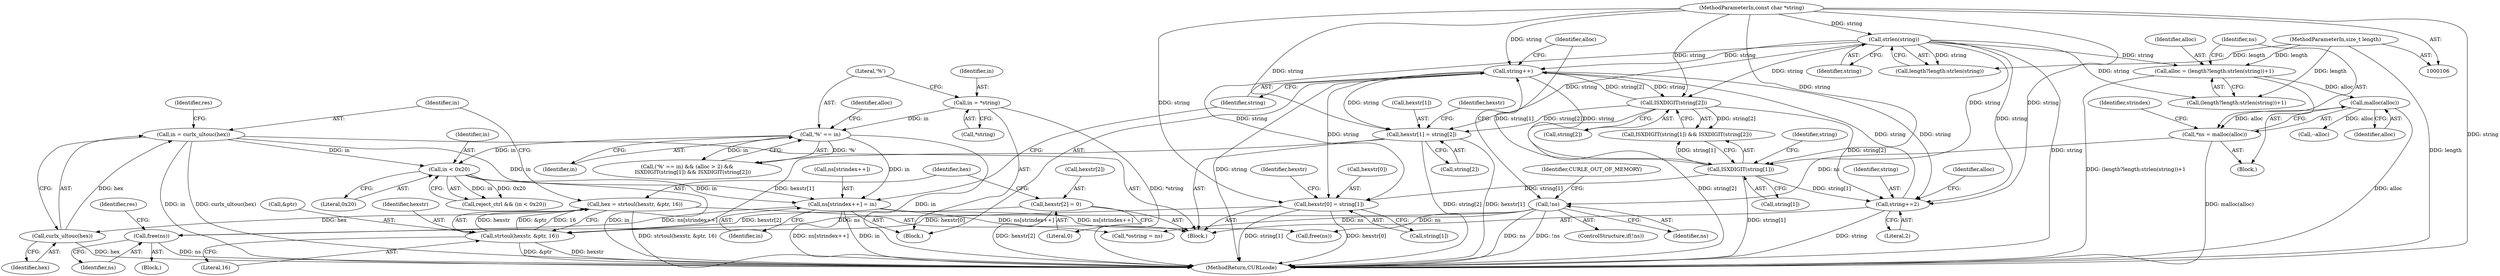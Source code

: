 digraph "0_curl_192c4f788d48f82c03e9cef40013f34370e90737@API" {
"1000212" [label="(Call,free(ns))"];
"1000233" [label="(Call,ns[strindex++] = in)"];
"1000225" [label="(Call,in < 0x20)"];
"1000153" [label="(Call,'%' == in)"];
"1000147" [label="(Call,in = *string)"];
"1000198" [label="(Call,in = curlx_ultouc(hex))"];
"1000200" [label="(Call,curlx_ultouc(hex))"];
"1000191" [label="(Call,hex = strtoul(hexstr, &ptr, 16))"];
"1000193" [label="(Call,strtoul(hexstr, &ptr, 16))"];
"1000186" [label="(Call,hexstr[2] = 0)"];
"1000179" [label="(Call,hexstr[1] = string[2])"];
"1000239" [label="(Call,string++)"];
"1000165" [label="(Call,ISXDIGIT(string[2]))"];
"1000121" [label="(Call,strlen(string))"];
"1000108" [label="(MethodParameterIn,const char *string)"];
"1000161" [label="(Call,ISXDIGIT(string[1]))"];
"1000216" [label="(Call,string+=2)"];
"1000172" [label="(Call,hexstr[0] = string[1])"];
"1000137" [label="(Call,!ns)"];
"1000125" [label="(Call,*ns = malloc(alloc))"];
"1000127" [label="(Call,malloc(alloc))"];
"1000115" [label="(Call,alloc = (length?length:strlen(string))+1)"];
"1000109" [label="(MethodParameterIn,size_t length)"];
"1000160" [label="(Call,ISXDIGIT(string[1]) && ISXDIGIT(string[2]))"];
"1000240" [label="(Identifier,string)"];
"1000166" [label="(Call,string[2])"];
"1000217" [label="(Identifier,string)"];
"1000198" [label="(Call,in = curlx_ultouc(hex))"];
"1000138" [label="(Identifier,ns)"];
"1000197" [label="(Literal,16)"];
"1000128" [label="(Identifier,alloc)"];
"1000158" [label="(Identifier,alloc)"];
"1000146" [label="(Block,)"];
"1000191" [label="(Call,hex = strtoul(hexstr, &ptr, 16))"];
"1000116" [label="(Identifier,alloc)"];
"1000225" [label="(Call,in < 0x20)"];
"1000187" [label="(Call,hexstr[2])"];
"1000215" [label="(Identifier,res)"];
"1000161" [label="(Call,ISXDIGIT(string[1]))"];
"1000115" [label="(Call,alloc = (length?length:strlen(string))+1)"];
"1000201" [label="(Identifier,hex)"];
"1000127" [label="(Call,malloc(alloc))"];
"1000162" [label="(Call,string[1])"];
"1000155" [label="(Identifier,in)"];
"1000132" [label="(Identifier,strindex)"];
"1000213" [label="(Identifier,ns)"];
"1000122" [label="(Identifier,string)"];
"1000194" [label="(Identifier,hexstr)"];
"1000199" [label="(Identifier,in)"];
"1000108" [label="(MethodParameterIn,const char *string)"];
"1000176" [label="(Call,string[1])"];
"1000169" [label="(Block,)"];
"1000179" [label="(Call,hexstr[1] = string[2])"];
"1000211" [label="(Block,)"];
"1000148" [label="(Identifier,in)"];
"1000203" [label="(Identifier,res)"];
"1000192" [label="(Identifier,hex)"];
"1000216" [label="(Call,string+=2)"];
"1000229" [label="(Call,free(ns))"];
"1000136" [label="(ControlStructure,if(!ns))"];
"1000125" [label="(Call,*ns = malloc(alloc))"];
"1000165" [label="(Call,ISXDIGIT(string[2]))"];
"1000109" [label="(MethodParameterIn,size_t length)"];
"1000140" [label="(Identifier,CURLE_OUT_OF_MEMORY)"];
"1000143" [label="(Call,--alloc)"];
"1000188" [label="(Identifier,hexstr)"];
"1000200" [label="(Call,curlx_ultouc(hex))"];
"1000154" [label="(Literal,'%')"];
"1000181" [label="(Identifier,hexstr)"];
"1000254" [label="(Call,*ostring = ns)"];
"1000167" [label="(Identifier,string)"];
"1000239" [label="(Call,string++)"];
"1000149" [label="(Call,*string)"];
"1000121" [label="(Call,strlen(string))"];
"1000260" [label="(MethodReturn,CURLcode)"];
"1000190" [label="(Literal,0)"];
"1000195" [label="(Call,&ptr)"];
"1000172" [label="(Call,hexstr[0] = string[1])"];
"1000113" [label="(Block,)"];
"1000173" [label="(Call,hexstr[0])"];
"1000233" [label="(Call,ns[strindex++] = in)"];
"1000186" [label="(Call,hexstr[2] = 0)"];
"1000238" [label="(Identifier,in)"];
"1000220" [label="(Identifier,alloc)"];
"1000153" [label="(Call,'%' == in)"];
"1000227" [label="(Literal,0x20)"];
"1000147" [label="(Call,in = *string)"];
"1000218" [label="(Literal,2)"];
"1000180" [label="(Call,hexstr[1])"];
"1000183" [label="(Call,string[2])"];
"1000223" [label="(Call,reject_ctrl && (in < 0x20))"];
"1000193" [label="(Call,strtoul(hexstr, &ptr, 16))"];
"1000212" [label="(Call,free(ns))"];
"1000126" [label="(Identifier,ns)"];
"1000152" [label="(Call,('%' == in) && (alloc > 2) &&\n       ISXDIGIT(string[1]) && ISXDIGIT(string[2]))"];
"1000137" [label="(Call,!ns)"];
"1000118" [label="(Call,length?length:strlen(string))"];
"1000144" [label="(Identifier,alloc)"];
"1000226" [label="(Identifier,in)"];
"1000234" [label="(Call,ns[strindex++])"];
"1000117" [label="(Call,(length?length:strlen(string))+1)"];
"1000212" -> "1000211"  [label="AST: "];
"1000212" -> "1000213"  [label="CFG: "];
"1000213" -> "1000212"  [label="AST: "];
"1000215" -> "1000212"  [label="CFG: "];
"1000212" -> "1000260"  [label="DDG: ns"];
"1000233" -> "1000212"  [label="DDG: ns[strindex++]"];
"1000137" -> "1000212"  [label="DDG: ns"];
"1000233" -> "1000146"  [label="AST: "];
"1000233" -> "1000238"  [label="CFG: "];
"1000234" -> "1000233"  [label="AST: "];
"1000238" -> "1000233"  [label="AST: "];
"1000240" -> "1000233"  [label="CFG: "];
"1000233" -> "1000260"  [label="DDG: in"];
"1000233" -> "1000260"  [label="DDG: ns[strindex++]"];
"1000233" -> "1000229"  [label="DDG: ns[strindex++]"];
"1000225" -> "1000233"  [label="DDG: in"];
"1000153" -> "1000233"  [label="DDG: in"];
"1000198" -> "1000233"  [label="DDG: in"];
"1000233" -> "1000254"  [label="DDG: ns[strindex++]"];
"1000225" -> "1000223"  [label="AST: "];
"1000225" -> "1000227"  [label="CFG: "];
"1000226" -> "1000225"  [label="AST: "];
"1000227" -> "1000225"  [label="AST: "];
"1000223" -> "1000225"  [label="CFG: "];
"1000225" -> "1000260"  [label="DDG: in"];
"1000225" -> "1000223"  [label="DDG: in"];
"1000225" -> "1000223"  [label="DDG: 0x20"];
"1000153" -> "1000225"  [label="DDG: in"];
"1000198" -> "1000225"  [label="DDG: in"];
"1000153" -> "1000152"  [label="AST: "];
"1000153" -> "1000155"  [label="CFG: "];
"1000154" -> "1000153"  [label="AST: "];
"1000155" -> "1000153"  [label="AST: "];
"1000158" -> "1000153"  [label="CFG: "];
"1000152" -> "1000153"  [label="CFG: "];
"1000153" -> "1000260"  [label="DDG: in"];
"1000153" -> "1000152"  [label="DDG: '%'"];
"1000153" -> "1000152"  [label="DDG: in"];
"1000147" -> "1000153"  [label="DDG: in"];
"1000147" -> "1000146"  [label="AST: "];
"1000147" -> "1000149"  [label="CFG: "];
"1000148" -> "1000147"  [label="AST: "];
"1000149" -> "1000147"  [label="AST: "];
"1000154" -> "1000147"  [label="CFG: "];
"1000147" -> "1000260"  [label="DDG: *string"];
"1000198" -> "1000169"  [label="AST: "];
"1000198" -> "1000200"  [label="CFG: "];
"1000199" -> "1000198"  [label="AST: "];
"1000200" -> "1000198"  [label="AST: "];
"1000203" -> "1000198"  [label="CFG: "];
"1000198" -> "1000260"  [label="DDG: in"];
"1000198" -> "1000260"  [label="DDG: curlx_ultouc(hex)"];
"1000200" -> "1000198"  [label="DDG: hex"];
"1000200" -> "1000201"  [label="CFG: "];
"1000201" -> "1000200"  [label="AST: "];
"1000200" -> "1000260"  [label="DDG: hex"];
"1000191" -> "1000200"  [label="DDG: hex"];
"1000191" -> "1000169"  [label="AST: "];
"1000191" -> "1000193"  [label="CFG: "];
"1000192" -> "1000191"  [label="AST: "];
"1000193" -> "1000191"  [label="AST: "];
"1000199" -> "1000191"  [label="CFG: "];
"1000191" -> "1000260"  [label="DDG: strtoul(hexstr, &ptr, 16)"];
"1000193" -> "1000191"  [label="DDG: hexstr"];
"1000193" -> "1000191"  [label="DDG: &ptr"];
"1000193" -> "1000191"  [label="DDG: 16"];
"1000193" -> "1000197"  [label="CFG: "];
"1000194" -> "1000193"  [label="AST: "];
"1000195" -> "1000193"  [label="AST: "];
"1000197" -> "1000193"  [label="AST: "];
"1000193" -> "1000260"  [label="DDG: hexstr"];
"1000193" -> "1000260"  [label="DDG: &ptr"];
"1000186" -> "1000193"  [label="DDG: hexstr[2]"];
"1000179" -> "1000193"  [label="DDG: hexstr[1]"];
"1000172" -> "1000193"  [label="DDG: hexstr[0]"];
"1000186" -> "1000169"  [label="AST: "];
"1000186" -> "1000190"  [label="CFG: "];
"1000187" -> "1000186"  [label="AST: "];
"1000190" -> "1000186"  [label="AST: "];
"1000192" -> "1000186"  [label="CFG: "];
"1000186" -> "1000260"  [label="DDG: hexstr[2]"];
"1000179" -> "1000169"  [label="AST: "];
"1000179" -> "1000183"  [label="CFG: "];
"1000180" -> "1000179"  [label="AST: "];
"1000183" -> "1000179"  [label="AST: "];
"1000188" -> "1000179"  [label="CFG: "];
"1000179" -> "1000260"  [label="DDG: hexstr[1]"];
"1000179" -> "1000260"  [label="DDG: string[2]"];
"1000239" -> "1000179"  [label="DDG: string"];
"1000165" -> "1000179"  [label="DDG: string[2]"];
"1000121" -> "1000179"  [label="DDG: string"];
"1000108" -> "1000179"  [label="DDG: string"];
"1000239" -> "1000146"  [label="AST: "];
"1000239" -> "1000240"  [label="CFG: "];
"1000240" -> "1000239"  [label="AST: "];
"1000144" -> "1000239"  [label="CFG: "];
"1000239" -> "1000260"  [label="DDG: string"];
"1000239" -> "1000161"  [label="DDG: string"];
"1000239" -> "1000165"  [label="DDG: string"];
"1000239" -> "1000172"  [label="DDG: string"];
"1000239" -> "1000216"  [label="DDG: string"];
"1000165" -> "1000239"  [label="DDG: string[2]"];
"1000121" -> "1000239"  [label="DDG: string"];
"1000161" -> "1000239"  [label="DDG: string[1]"];
"1000216" -> "1000239"  [label="DDG: string"];
"1000108" -> "1000239"  [label="DDG: string"];
"1000165" -> "1000160"  [label="AST: "];
"1000165" -> "1000166"  [label="CFG: "];
"1000166" -> "1000165"  [label="AST: "];
"1000160" -> "1000165"  [label="CFG: "];
"1000165" -> "1000260"  [label="DDG: string[2]"];
"1000165" -> "1000160"  [label="DDG: string[2]"];
"1000121" -> "1000165"  [label="DDG: string"];
"1000108" -> "1000165"  [label="DDG: string"];
"1000165" -> "1000216"  [label="DDG: string[2]"];
"1000121" -> "1000118"  [label="AST: "];
"1000121" -> "1000122"  [label="CFG: "];
"1000122" -> "1000121"  [label="AST: "];
"1000118" -> "1000121"  [label="CFG: "];
"1000121" -> "1000260"  [label="DDG: string"];
"1000121" -> "1000115"  [label="DDG: string"];
"1000121" -> "1000117"  [label="DDG: string"];
"1000121" -> "1000118"  [label="DDG: string"];
"1000108" -> "1000121"  [label="DDG: string"];
"1000121" -> "1000161"  [label="DDG: string"];
"1000121" -> "1000172"  [label="DDG: string"];
"1000121" -> "1000216"  [label="DDG: string"];
"1000108" -> "1000106"  [label="AST: "];
"1000108" -> "1000260"  [label="DDG: string"];
"1000108" -> "1000161"  [label="DDG: string"];
"1000108" -> "1000172"  [label="DDG: string"];
"1000108" -> "1000216"  [label="DDG: string"];
"1000161" -> "1000160"  [label="AST: "];
"1000161" -> "1000162"  [label="CFG: "];
"1000162" -> "1000161"  [label="AST: "];
"1000167" -> "1000161"  [label="CFG: "];
"1000160" -> "1000161"  [label="CFG: "];
"1000161" -> "1000260"  [label="DDG: string[1]"];
"1000161" -> "1000160"  [label="DDG: string[1]"];
"1000161" -> "1000172"  [label="DDG: string[1]"];
"1000161" -> "1000216"  [label="DDG: string[1]"];
"1000216" -> "1000169"  [label="AST: "];
"1000216" -> "1000218"  [label="CFG: "];
"1000217" -> "1000216"  [label="AST: "];
"1000218" -> "1000216"  [label="AST: "];
"1000220" -> "1000216"  [label="CFG: "];
"1000216" -> "1000260"  [label="DDG: string"];
"1000172" -> "1000169"  [label="AST: "];
"1000172" -> "1000176"  [label="CFG: "];
"1000173" -> "1000172"  [label="AST: "];
"1000176" -> "1000172"  [label="AST: "];
"1000181" -> "1000172"  [label="CFG: "];
"1000172" -> "1000260"  [label="DDG: string[1]"];
"1000172" -> "1000260"  [label="DDG: hexstr[0]"];
"1000137" -> "1000136"  [label="AST: "];
"1000137" -> "1000138"  [label="CFG: "];
"1000138" -> "1000137"  [label="AST: "];
"1000140" -> "1000137"  [label="CFG: "];
"1000144" -> "1000137"  [label="CFG: "];
"1000137" -> "1000260"  [label="DDG: ns"];
"1000137" -> "1000260"  [label="DDG: !ns"];
"1000125" -> "1000137"  [label="DDG: ns"];
"1000137" -> "1000229"  [label="DDG: ns"];
"1000137" -> "1000254"  [label="DDG: ns"];
"1000125" -> "1000113"  [label="AST: "];
"1000125" -> "1000127"  [label="CFG: "];
"1000126" -> "1000125"  [label="AST: "];
"1000127" -> "1000125"  [label="AST: "];
"1000132" -> "1000125"  [label="CFG: "];
"1000125" -> "1000260"  [label="DDG: malloc(alloc)"];
"1000127" -> "1000125"  [label="DDG: alloc"];
"1000127" -> "1000128"  [label="CFG: "];
"1000128" -> "1000127"  [label="AST: "];
"1000127" -> "1000260"  [label="DDG: alloc"];
"1000115" -> "1000127"  [label="DDG: alloc"];
"1000127" -> "1000143"  [label="DDG: alloc"];
"1000115" -> "1000113"  [label="AST: "];
"1000115" -> "1000117"  [label="CFG: "];
"1000116" -> "1000115"  [label="AST: "];
"1000117" -> "1000115"  [label="AST: "];
"1000126" -> "1000115"  [label="CFG: "];
"1000115" -> "1000260"  [label="DDG: (length?length:strlen(string))+1"];
"1000109" -> "1000115"  [label="DDG: length"];
"1000109" -> "1000106"  [label="AST: "];
"1000109" -> "1000260"  [label="DDG: length"];
"1000109" -> "1000117"  [label="DDG: length"];
"1000109" -> "1000118"  [label="DDG: length"];
}
